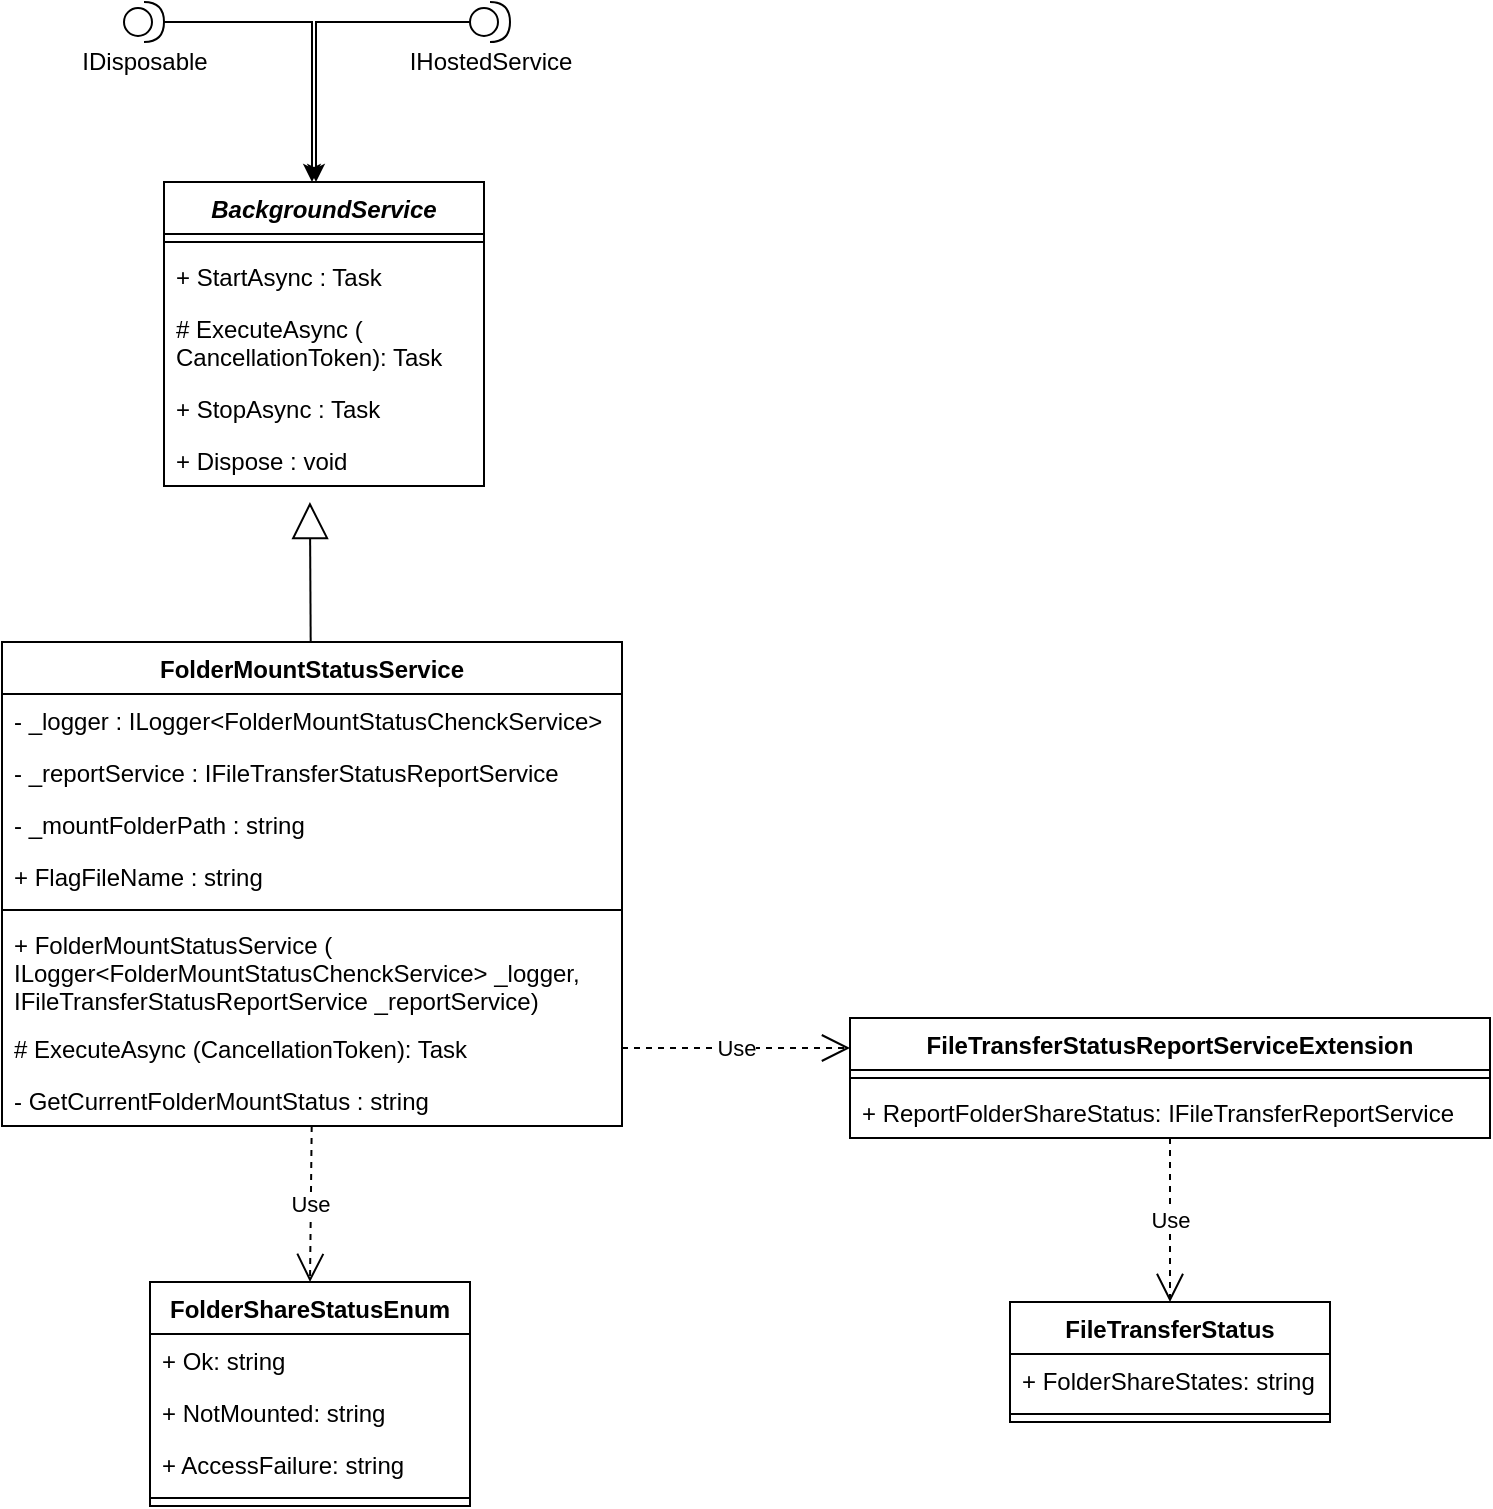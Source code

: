 <mxfile version="14.2.7" type="github">
  <diagram id="C5RBs43oDa-KdzZeNtuy" name="Page-1">
    <mxGraphModel dx="1151" dy="766" grid="1" gridSize="10" guides="1" tooltips="1" connect="1" arrows="1" fold="1" page="1" pageScale="1" pageWidth="827" pageHeight="1169" math="0" shadow="0">
      <root>
        <mxCell id="WIyWlLk6GJQsqaUBKTNV-0" />
        <mxCell id="WIyWlLk6GJQsqaUBKTNV-1" parent="WIyWlLk6GJQsqaUBKTNV-0" />
        <mxCell id="P-4R1GUYayZdRYinxxdE-1" value="FolderMountStatusService" style="swimlane;fontStyle=1;align=center;verticalAlign=top;childLayout=stackLayout;horizontal=1;startSize=26;horizontalStack=0;resizeParent=1;resizeParentMax=0;resizeLast=0;collapsible=1;marginBottom=0;" vertex="1" parent="WIyWlLk6GJQsqaUBKTNV-1">
          <mxGeometry x="26" y="470" width="310" height="242" as="geometry" />
        </mxCell>
        <mxCell id="P-4R1GUYayZdRYinxxdE-2" value="- _logger : ILogger&lt;FolderMountStatusChenckService&gt; " style="text;strokeColor=none;fillColor=none;align=left;verticalAlign=top;spacingLeft=4;spacingRight=4;overflow=hidden;rotatable=0;points=[[0,0.5],[1,0.5]];portConstraint=eastwest;" vertex="1" parent="P-4R1GUYayZdRYinxxdE-1">
          <mxGeometry y="26" width="310" height="26" as="geometry" />
        </mxCell>
        <mxCell id="P-4R1GUYayZdRYinxxdE-6" value="- _reportService : IFileTransferStatusReportService" style="text;strokeColor=none;fillColor=none;align=left;verticalAlign=top;spacingLeft=4;spacingRight=4;overflow=hidden;rotatable=0;points=[[0,0.5],[1,0.5]];portConstraint=eastwest;" vertex="1" parent="P-4R1GUYayZdRYinxxdE-1">
          <mxGeometry y="52" width="310" height="26" as="geometry" />
        </mxCell>
        <mxCell id="P-4R1GUYayZdRYinxxdE-7" value="- _mountFolderPath : string" style="text;strokeColor=none;fillColor=none;align=left;verticalAlign=top;spacingLeft=4;spacingRight=4;overflow=hidden;rotatable=0;points=[[0,0.5],[1,0.5]];portConstraint=eastwest;" vertex="1" parent="P-4R1GUYayZdRYinxxdE-1">
          <mxGeometry y="78" width="310" height="26" as="geometry" />
        </mxCell>
        <mxCell id="P-4R1GUYayZdRYinxxdE-9" value="+ FlagFileName : string" style="text;strokeColor=none;fillColor=none;align=left;verticalAlign=top;spacingLeft=4;spacingRight=4;overflow=hidden;rotatable=0;points=[[0,0.5],[1,0.5]];portConstraint=eastwest;" vertex="1" parent="P-4R1GUYayZdRYinxxdE-1">
          <mxGeometry y="104" width="310" height="26" as="geometry" />
        </mxCell>
        <mxCell id="P-4R1GUYayZdRYinxxdE-3" value="" style="line;strokeWidth=1;fillColor=none;align=left;verticalAlign=middle;spacingTop=-1;spacingLeft=3;spacingRight=3;rotatable=0;labelPosition=right;points=[];portConstraint=eastwest;" vertex="1" parent="P-4R1GUYayZdRYinxxdE-1">
          <mxGeometry y="130" width="310" height="8" as="geometry" />
        </mxCell>
        <mxCell id="P-4R1GUYayZdRYinxxdE-4" value="+ FolderMountStatusService (&#xa;ILogger&lt;FolderMountStatusChenckService&gt; _logger, &#xa;IFileTransferStatusReportService _reportService)&#xa;" style="text;strokeColor=none;fillColor=none;align=left;verticalAlign=top;spacingLeft=4;spacingRight=4;overflow=hidden;rotatable=0;points=[[0,0.5],[1,0.5]];portConstraint=eastwest;" vertex="1" parent="P-4R1GUYayZdRYinxxdE-1">
          <mxGeometry y="138" width="310" height="52" as="geometry" />
        </mxCell>
        <mxCell id="P-4R1GUYayZdRYinxxdE-8" value="# ExecuteAsync (CancellationToken): Task" style="text;strokeColor=none;fillColor=none;align=left;verticalAlign=top;spacingLeft=4;spacingRight=4;overflow=hidden;rotatable=0;points=[[0,0.5],[1,0.5]];portConstraint=eastwest;" vertex="1" parent="P-4R1GUYayZdRYinxxdE-1">
          <mxGeometry y="190" width="310" height="26" as="geometry" />
        </mxCell>
        <mxCell id="P-4R1GUYayZdRYinxxdE-10" value="- GetCurrentFolderMountStatus : string" style="text;strokeColor=none;fillColor=none;align=left;verticalAlign=top;spacingLeft=4;spacingRight=4;overflow=hidden;rotatable=0;points=[[0,0.5],[1,0.5]];portConstraint=eastwest;" vertex="1" parent="P-4R1GUYayZdRYinxxdE-1">
          <mxGeometry y="216" width="310" height="26" as="geometry" />
        </mxCell>
        <mxCell id="P-4R1GUYayZdRYinxxdE-15" value="BackgroundService" style="swimlane;fontStyle=3;align=center;verticalAlign=top;childLayout=stackLayout;horizontal=1;startSize=26;horizontalStack=0;resizeParent=1;resizeParentMax=0;resizeLast=0;collapsible=1;marginBottom=0;" vertex="1" parent="WIyWlLk6GJQsqaUBKTNV-1">
          <mxGeometry x="107" y="240" width="160" height="152" as="geometry" />
        </mxCell>
        <mxCell id="P-4R1GUYayZdRYinxxdE-17" value="" style="line;strokeWidth=1;fillColor=none;align=left;verticalAlign=middle;spacingTop=-1;spacingLeft=3;spacingRight=3;rotatable=0;labelPosition=right;points=[];portConstraint=eastwest;" vertex="1" parent="P-4R1GUYayZdRYinxxdE-15">
          <mxGeometry y="26" width="160" height="8" as="geometry" />
        </mxCell>
        <mxCell id="P-4R1GUYayZdRYinxxdE-19" value="+ StartAsync : Task " style="text;strokeColor=none;fillColor=none;align=left;verticalAlign=top;spacingLeft=4;spacingRight=4;overflow=hidden;rotatable=0;points=[[0,0.5],[1,0.5]];portConstraint=eastwest;" vertex="1" parent="P-4R1GUYayZdRYinxxdE-15">
          <mxGeometry y="34" width="160" height="26" as="geometry" />
        </mxCell>
        <mxCell id="P-4R1GUYayZdRYinxxdE-18" value="# ExecuteAsync (&#xa;CancellationToken): Task " style="text;strokeColor=none;fillColor=none;align=left;verticalAlign=top;spacingLeft=4;spacingRight=4;overflow=hidden;rotatable=0;points=[[0,0.5],[1,0.5]];portConstraint=eastwest;" vertex="1" parent="P-4R1GUYayZdRYinxxdE-15">
          <mxGeometry y="60" width="160" height="40" as="geometry" />
        </mxCell>
        <mxCell id="P-4R1GUYayZdRYinxxdE-20" value="+ StopAsync : Task " style="text;strokeColor=none;fillColor=none;align=left;verticalAlign=top;spacingLeft=4;spacingRight=4;overflow=hidden;rotatable=0;points=[[0,0.5],[1,0.5]];portConstraint=eastwest;" vertex="1" parent="P-4R1GUYayZdRYinxxdE-15">
          <mxGeometry y="100" width="160" height="26" as="geometry" />
        </mxCell>
        <mxCell id="P-4R1GUYayZdRYinxxdE-26" value="+ Dispose : void " style="text;strokeColor=none;fillColor=none;align=left;verticalAlign=top;spacingLeft=4;spacingRight=4;overflow=hidden;rotatable=0;points=[[0,0.5],[1,0.5]];portConstraint=eastwest;" vertex="1" parent="P-4R1GUYayZdRYinxxdE-15">
          <mxGeometry y="126" width="160" height="26" as="geometry" />
        </mxCell>
        <mxCell id="P-4R1GUYayZdRYinxxdE-22" style="edgeStyle=orthogonalEdgeStyle;rounded=0;orthogonalLoop=1;jettySize=auto;html=1;" edge="1" parent="WIyWlLk6GJQsqaUBKTNV-1" source="P-4R1GUYayZdRYinxxdE-21" target="P-4R1GUYayZdRYinxxdE-15">
          <mxGeometry relative="1" as="geometry">
            <Array as="points">
              <mxPoint x="273" y="160" />
              <mxPoint x="183" y="160" />
            </Array>
          </mxGeometry>
        </mxCell>
        <mxCell id="P-4R1GUYayZdRYinxxdE-21" value="IHostedService" style="shape=providedRequiredInterface;html=1;verticalLabelPosition=bottom;" vertex="1" parent="WIyWlLk6GJQsqaUBKTNV-1">
          <mxGeometry x="260" y="150" width="20" height="20" as="geometry" />
        </mxCell>
        <mxCell id="P-4R1GUYayZdRYinxxdE-24" style="edgeStyle=orthogonalEdgeStyle;rounded=0;orthogonalLoop=1;jettySize=auto;html=1;" edge="1" parent="WIyWlLk6GJQsqaUBKTNV-1" source="P-4R1GUYayZdRYinxxdE-23" target="P-4R1GUYayZdRYinxxdE-15">
          <mxGeometry relative="1" as="geometry">
            <Array as="points">
              <mxPoint x="97" y="160" />
              <mxPoint x="181" y="160" />
            </Array>
          </mxGeometry>
        </mxCell>
        <mxCell id="P-4R1GUYayZdRYinxxdE-23" value="IDisposable" style="shape=providedRequiredInterface;html=1;verticalLabelPosition=bottom;" vertex="1" parent="WIyWlLk6GJQsqaUBKTNV-1">
          <mxGeometry x="87" y="150" width="20" height="20" as="geometry" />
        </mxCell>
        <mxCell id="P-4R1GUYayZdRYinxxdE-29" value="FileTransferStatusReportServiceExtension" style="swimlane;fontStyle=1;align=center;verticalAlign=top;childLayout=stackLayout;horizontal=1;startSize=26;horizontalStack=0;resizeParent=1;resizeParentMax=0;resizeLast=0;collapsible=1;marginBottom=0;" vertex="1" parent="WIyWlLk6GJQsqaUBKTNV-1">
          <mxGeometry x="450" y="658" width="320" height="60" as="geometry" />
        </mxCell>
        <mxCell id="P-4R1GUYayZdRYinxxdE-31" value="" style="line;strokeWidth=1;fillColor=none;align=left;verticalAlign=middle;spacingTop=-1;spacingLeft=3;spacingRight=3;rotatable=0;labelPosition=right;points=[];portConstraint=eastwest;" vertex="1" parent="P-4R1GUYayZdRYinxxdE-29">
          <mxGeometry y="26" width="320" height="8" as="geometry" />
        </mxCell>
        <mxCell id="P-4R1GUYayZdRYinxxdE-32" value="+ ReportFolderShareStatus: IFileTransferReportService" style="text;strokeColor=none;fillColor=none;align=left;verticalAlign=top;spacingLeft=4;spacingRight=4;overflow=hidden;rotatable=0;points=[[0,0.5],[1,0.5]];portConstraint=eastwest;" vertex="1" parent="P-4R1GUYayZdRYinxxdE-29">
          <mxGeometry y="34" width="320" height="26" as="geometry" />
        </mxCell>
        <mxCell id="P-4R1GUYayZdRYinxxdE-36" value="FileTransferStatus" style="swimlane;fontStyle=1;align=center;verticalAlign=top;childLayout=stackLayout;horizontal=1;startSize=26;horizontalStack=0;resizeParent=1;resizeParentMax=0;resizeLast=0;collapsible=1;marginBottom=0;" vertex="1" parent="WIyWlLk6GJQsqaUBKTNV-1">
          <mxGeometry x="530" y="800" width="160" height="60" as="geometry" />
        </mxCell>
        <mxCell id="P-4R1GUYayZdRYinxxdE-37" value="+ FolderShareStates: string" style="text;strokeColor=none;fillColor=none;align=left;verticalAlign=top;spacingLeft=4;spacingRight=4;overflow=hidden;rotatable=0;points=[[0,0.5],[1,0.5]];portConstraint=eastwest;" vertex="1" parent="P-4R1GUYayZdRYinxxdE-36">
          <mxGeometry y="26" width="160" height="26" as="geometry" />
        </mxCell>
        <mxCell id="P-4R1GUYayZdRYinxxdE-38" value="" style="line;strokeWidth=1;fillColor=none;align=left;verticalAlign=middle;spacingTop=-1;spacingLeft=3;spacingRight=3;rotatable=0;labelPosition=right;points=[];portConstraint=eastwest;" vertex="1" parent="P-4R1GUYayZdRYinxxdE-36">
          <mxGeometry y="52" width="160" height="8" as="geometry" />
        </mxCell>
        <mxCell id="P-4R1GUYayZdRYinxxdE-44" value="FolderShareStatusEnum" style="swimlane;fontStyle=1;align=center;verticalAlign=top;childLayout=stackLayout;horizontal=1;startSize=26;horizontalStack=0;resizeParent=1;resizeParentMax=0;resizeLast=0;collapsible=1;marginBottom=0;" vertex="1" parent="WIyWlLk6GJQsqaUBKTNV-1">
          <mxGeometry x="100" y="790" width="160" height="112" as="geometry" />
        </mxCell>
        <mxCell id="P-4R1GUYayZdRYinxxdE-45" value="+ Ok: string" style="text;strokeColor=none;fillColor=none;align=left;verticalAlign=top;spacingLeft=4;spacingRight=4;overflow=hidden;rotatable=0;points=[[0,0.5],[1,0.5]];portConstraint=eastwest;" vertex="1" parent="P-4R1GUYayZdRYinxxdE-44">
          <mxGeometry y="26" width="160" height="26" as="geometry" />
        </mxCell>
        <mxCell id="P-4R1GUYayZdRYinxxdE-48" value="+ NotMounted: string" style="text;strokeColor=none;fillColor=none;align=left;verticalAlign=top;spacingLeft=4;spacingRight=4;overflow=hidden;rotatable=0;points=[[0,0.5],[1,0.5]];portConstraint=eastwest;" vertex="1" parent="P-4R1GUYayZdRYinxxdE-44">
          <mxGeometry y="52" width="160" height="26" as="geometry" />
        </mxCell>
        <mxCell id="P-4R1GUYayZdRYinxxdE-49" value="+ AccessFailure: string" style="text;strokeColor=none;fillColor=none;align=left;verticalAlign=top;spacingLeft=4;spacingRight=4;overflow=hidden;rotatable=0;points=[[0,0.5],[1,0.5]];portConstraint=eastwest;" vertex="1" parent="P-4R1GUYayZdRYinxxdE-44">
          <mxGeometry y="78" width="160" height="26" as="geometry" />
        </mxCell>
        <mxCell id="P-4R1GUYayZdRYinxxdE-46" value="" style="line;strokeWidth=1;fillColor=none;align=left;verticalAlign=middle;spacingTop=-1;spacingLeft=3;spacingRight=3;rotatable=0;labelPosition=right;points=[];portConstraint=eastwest;" vertex="1" parent="P-4R1GUYayZdRYinxxdE-44">
          <mxGeometry y="104" width="160" height="8" as="geometry" />
        </mxCell>
        <mxCell id="P-4R1GUYayZdRYinxxdE-55" value="" style="endArrow=block;endSize=16;endFill=0;html=1;entryX=0.456;entryY=1.308;entryDx=0;entryDy=0;entryPerimeter=0;" edge="1" parent="WIyWlLk6GJQsqaUBKTNV-1" source="P-4R1GUYayZdRYinxxdE-1" target="P-4R1GUYayZdRYinxxdE-26">
          <mxGeometry width="160" relative="1" as="geometry">
            <mxPoint x="340" y="380" as="sourcePoint" />
            <mxPoint x="500" y="380" as="targetPoint" />
          </mxGeometry>
        </mxCell>
        <mxCell id="P-4R1GUYayZdRYinxxdE-63" value="Use" style="endArrow=open;endSize=12;dashed=1;html=1;entryX=0.5;entryY=0;entryDx=0;entryDy=0;" edge="1" parent="WIyWlLk6GJQsqaUBKTNV-1" source="P-4R1GUYayZdRYinxxdE-10" target="P-4R1GUYayZdRYinxxdE-44">
          <mxGeometry width="160" relative="1" as="geometry">
            <mxPoint x="10" y="730" as="sourcePoint" />
            <mxPoint x="170" y="730" as="targetPoint" />
          </mxGeometry>
        </mxCell>
        <mxCell id="P-4R1GUYayZdRYinxxdE-64" value="Use" style="endArrow=open;endSize=12;dashed=1;html=1;exitX=0.5;exitY=1;exitDx=0;exitDy=0;entryX=0.5;entryY=0;entryDx=0;entryDy=0;" edge="1" parent="WIyWlLk6GJQsqaUBKTNV-1" source="P-4R1GUYayZdRYinxxdE-29" target="P-4R1GUYayZdRYinxxdE-36">
          <mxGeometry width="160" relative="1" as="geometry">
            <mxPoint x="140" y="878" as="sourcePoint" />
            <mxPoint x="300" y="878" as="targetPoint" />
          </mxGeometry>
        </mxCell>
        <mxCell id="P-4R1GUYayZdRYinxxdE-65" value="Use" style="endArrow=open;endSize=12;dashed=1;html=1;entryX=0;entryY=0.25;entryDx=0;entryDy=0;exitX=1;exitY=0.5;exitDx=0;exitDy=0;" edge="1" parent="WIyWlLk6GJQsqaUBKTNV-1" source="P-4R1GUYayZdRYinxxdE-8" target="P-4R1GUYayZdRYinxxdE-29">
          <mxGeometry width="160" relative="1" as="geometry">
            <mxPoint x="320" y="670" as="sourcePoint" />
            <mxPoint x="480" y="670" as="targetPoint" />
          </mxGeometry>
        </mxCell>
      </root>
    </mxGraphModel>
  </diagram>
</mxfile>
